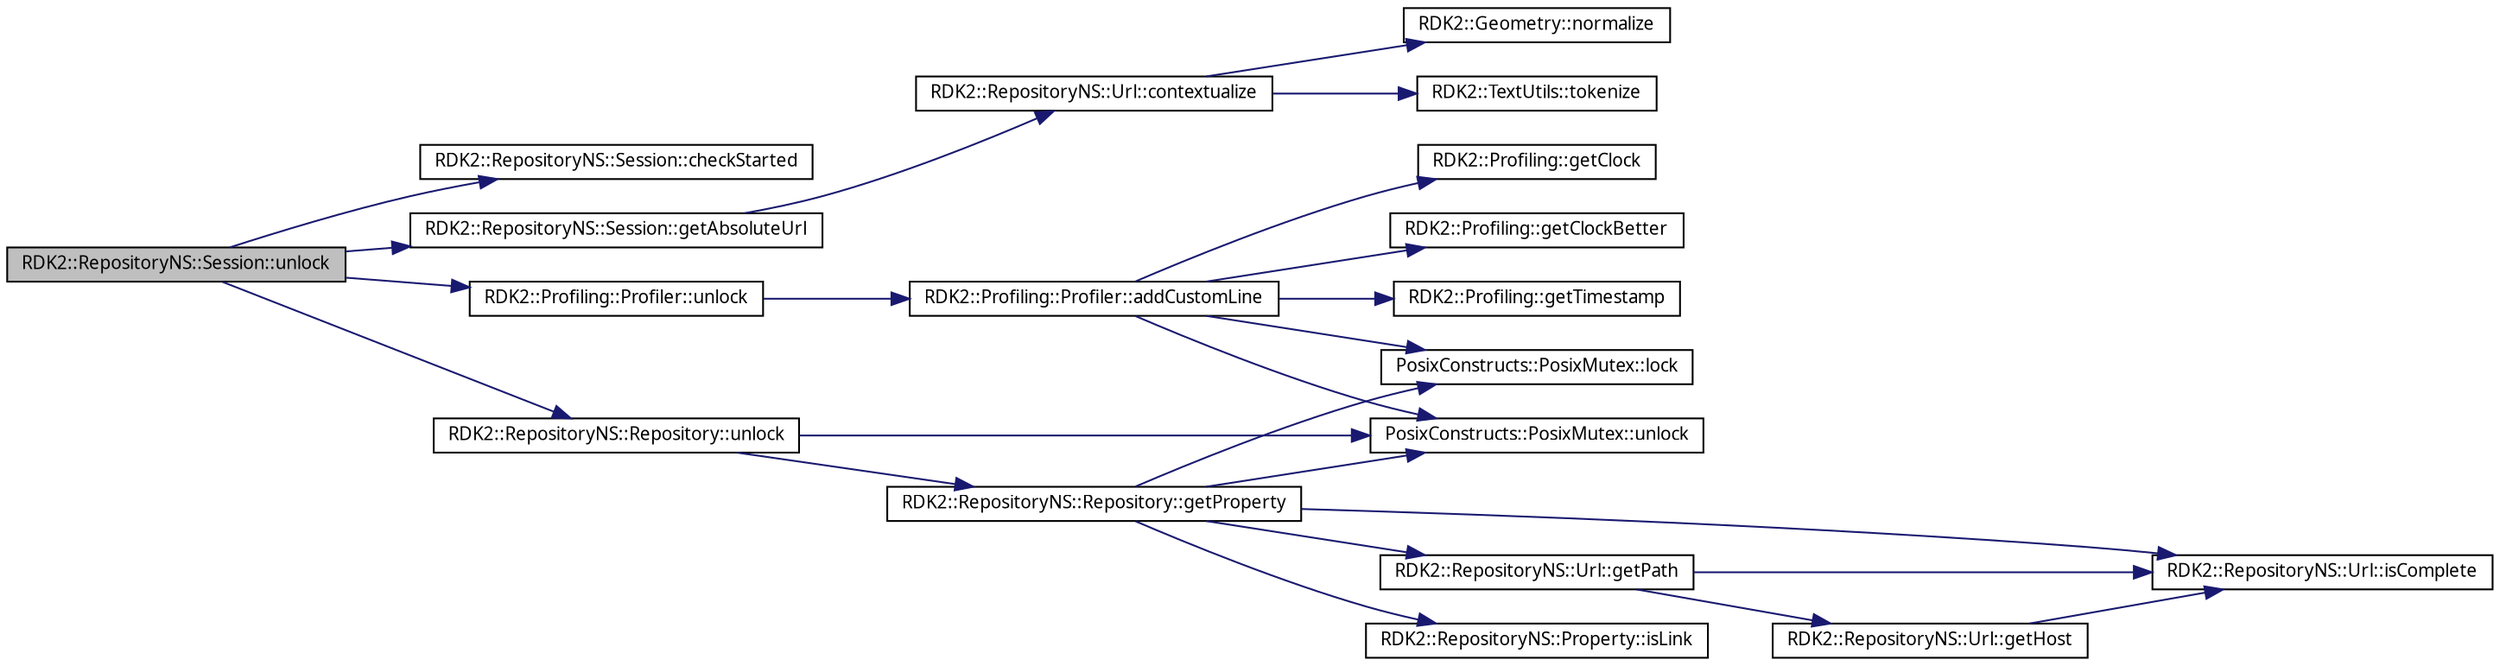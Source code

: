 digraph G
{
  edge [fontname="FreeSans.ttf",fontsize=10,labelfontname="FreeSans.ttf",labelfontsize=10];
  node [fontname="FreeSans.ttf",fontsize=10,shape=record];
  rankdir=LR;
  Node1 [label="RDK2::RepositoryNS::Session::unlock",height=0.2,width=0.4,color="black", fillcolor="grey75", style="filled" fontcolor="black"];
  Node1 -> Node2 [color="midnightblue",fontsize=10,style="solid",fontname="FreeSans.ttf"];
  Node2 [label="RDK2::RepositoryNS::Session::checkStarted",height=0.2,width=0.4,color="black", fillcolor="white", style="filled",URL="$class_r_d_k2_1_1_repository_n_s_1_1_session.html#ff936230f47beed933e20e2d72252a8c"];
  Node1 -> Node3 [color="midnightblue",fontsize=10,style="solid",fontname="FreeSans.ttf"];
  Node3 [label="RDK2::RepositoryNS::Session::getAbsoluteUrl",height=0.2,width=0.4,color="black", fillcolor="white", style="filled",URL="$class_r_d_k2_1_1_repository_n_s_1_1_session.html#21a63108c47a913e2714ce2bb0195788",tooltip="Get absolute url from (possibly relative)."];
  Node3 -> Node4 [color="midnightblue",fontsize=10,style="solid",fontname="FreeSans.ttf"];
  Node4 [label="RDK2::RepositoryNS::Url::contextualize",height=0.2,width=0.4,color="black", fillcolor="white", style="filled",URL="$class_r_d_k2_1_1_repository_n_s_1_1_url.html#fb560d1f59472ca8e87f7c6e02f8adf5",tooltip="Returns the url contextualized in the."];
  Node4 -> Node5 [color="midnightblue",fontsize=10,style="solid",fontname="FreeSans.ttf"];
  Node5 [label="RDK2::Geometry::normalize",height=0.2,width=0.4,color="black", fillcolor="white", style="filled",URL="$namespace_r_d_k2_1_1_geometry.html#b20ab681f69dc7c48fcab19862a7c106",tooltip="Normalizes an array, values in."];
  Node4 -> Node6 [color="midnightblue",fontsize=10,style="solid",fontname="FreeSans.ttf"];
  Node6 [label="RDK2::TextUtils::tokenize",height=0.2,width=0.4,color="black", fillcolor="white", style="filled",URL="$namespace_r_d_k2_1_1_text_utils.html#dfdd03fa173d2c6a8142b0cf14f374ce",tooltip="Tokenizes a string."];
  Node1 -> Node7 [color="midnightblue",fontsize=10,style="solid",fontname="FreeSans.ttf"];
  Node7 [label="RDK2::Profiling::Profiler::unlock",height=0.2,width=0.4,color="black", fillcolor="white", style="filled",URL="$struct_r_d_k2_1_1_profiling_1_1_profiler.html#6f8c98ddc3b3990d573fada126468f1e",tooltip="Scrive un messaggio di tipo UNLOCK."];
  Node7 -> Node8 [color="midnightblue",fontsize=10,style="solid",fontname="FreeSans.ttf"];
  Node8 [label="RDK2::Profiling::Profiler::addCustomLine",height=0.2,width=0.4,color="black", fillcolor="white", style="filled",URL="$struct_r_d_k2_1_1_profiling_1_1_profiler.html#bcef23e98625cdf40f37037f34b9ce4c",tooltip="Scrive un messaggio custom - usato ad esempio per le code."];
  Node8 -> Node9 [color="midnightblue",fontsize=10,style="solid",fontname="FreeSans.ttf"];
  Node9 [label="RDK2::Profiling::getClock",height=0.2,width=0.4,color="black", fillcolor="white", style="filled",URL="$namespace_r_d_k2_1_1_profiling.html#64da315b6415c3b266dd5f9e31146d45"];
  Node8 -> Node10 [color="midnightblue",fontsize=10,style="solid",fontname="FreeSans.ttf"];
  Node10 [label="RDK2::Profiling::getClockBetter",height=0.2,width=0.4,color="black", fillcolor="white", style="filled",URL="$namespace_r_d_k2_1_1_profiling.html#9204d514d89077475e6cf9c6a0acf5c2"];
  Node8 -> Node11 [color="midnightblue",fontsize=10,style="solid",fontname="FreeSans.ttf"];
  Node11 [label="RDK2::Profiling::getTimestamp",height=0.2,width=0.4,color="black", fillcolor="white", style="filled",URL="$namespace_r_d_k2_1_1_profiling.html#9723b083706ab97d14982d3fffb65fb4"];
  Node8 -> Node12 [color="midnightblue",fontsize=10,style="solid",fontname="FreeSans.ttf"];
  Node12 [label="PosixConstructs::PosixMutex::lock",height=0.2,width=0.4,color="black", fillcolor="white", style="filled",URL="$class_posix_constructs_1_1_posix_mutex.html#45e42845140324802a68a81ec1d9ee09"];
  Node8 -> Node13 [color="midnightblue",fontsize=10,style="solid",fontname="FreeSans.ttf"];
  Node13 [label="PosixConstructs::PosixMutex::unlock",height=0.2,width=0.4,color="black", fillcolor="white", style="filled",URL="$class_posix_constructs_1_1_posix_mutex.html#f735e71d6e450bfc520527f37fab8edc"];
  Node1 -> Node14 [color="midnightblue",fontsize=10,style="solid",fontname="FreeSans.ttf"];
  Node14 [label="RDK2::RepositoryNS::Repository::unlock",height=0.2,width=0.4,color="black", fillcolor="white", style="filled",URL="$class_r_d_k2_1_1_repository_n_s_1_1_repository.html#c3494b990d9d503d9f03e2755617661a"];
  Node14 -> Node15 [color="midnightblue",fontsize=10,style="solid",fontname="FreeSans.ttf"];
  Node15 [label="RDK2::RepositoryNS::Repository::getProperty",height=0.2,width=0.4,color="black", fillcolor="white", style="filled",URL="$class_r_d_k2_1_1_repository_n_s_1_1_repository.html#f20366ba2df8ed460a799e44d504b108",tooltip="Take the address of a property."];
  Node15 -> Node16 [color="midnightblue",fontsize=10,style="solid",fontname="FreeSans.ttf"];
  Node16 [label="RDK2::RepositoryNS::Url::getPath",height=0.2,width=0.4,color="black", fillcolor="white", style="filled",URL="$class_r_d_k2_1_1_repository_n_s_1_1_url.html#1f0e7e4aa59080900c84f132c1f96c30",tooltip="If the url is complete, returns the corresponding absolute url (without the host..."];
  Node16 -> Node17 [color="midnightblue",fontsize=10,style="solid",fontname="FreeSans.ttf"];
  Node17 [label="RDK2::RepositoryNS::Url::getHost",height=0.2,width=0.4,color="black", fillcolor="white", style="filled",URL="$class_r_d_k2_1_1_repository_n_s_1_1_url.html#7675daf3393f4ad0cb25cddf336ae278",tooltip="Returns the host of the url, if it is complete; otherwise it returns &quot;&quot;..."];
  Node17 -> Node18 [color="midnightblue",fontsize=10,style="solid",fontname="FreeSans.ttf"];
  Node18 [label="RDK2::RepositoryNS::Url::isComplete",height=0.2,width=0.4,color="black", fillcolor="white", style="filled",URL="$class_r_d_k2_1_1_repository_n_s_1_1_url.html#9e90fb1eb460c600234f029ad7e09fc7",tooltip="Url is complete when it has also the host part (i.e. it begins with &quot;rdk://&quot;)..."];
  Node16 -> Node18 [color="midnightblue",fontsize=10,style="solid",fontname="FreeSans.ttf"];
  Node15 -> Node18 [color="midnightblue",fontsize=10,style="solid",fontname="FreeSans.ttf"];
  Node15 -> Node19 [color="midnightblue",fontsize=10,style="solid",fontname="FreeSans.ttf"];
  Node19 [label="RDK2::RepositoryNS::Property::isLink",height=0.2,width=0.4,color="black", fillcolor="white", style="filled",URL="$class_r_d_k2_1_1_repository_n_s_1_1_property.html#cd0dedc2d8e3c138252e4fe33846fbca"];
  Node15 -> Node12 [color="midnightblue",fontsize=10,style="solid",fontname="FreeSans.ttf"];
  Node15 -> Node13 [color="midnightblue",fontsize=10,style="solid",fontname="FreeSans.ttf"];
  Node14 -> Node13 [color="midnightblue",fontsize=10,style="solid",fontname="FreeSans.ttf"];
}
